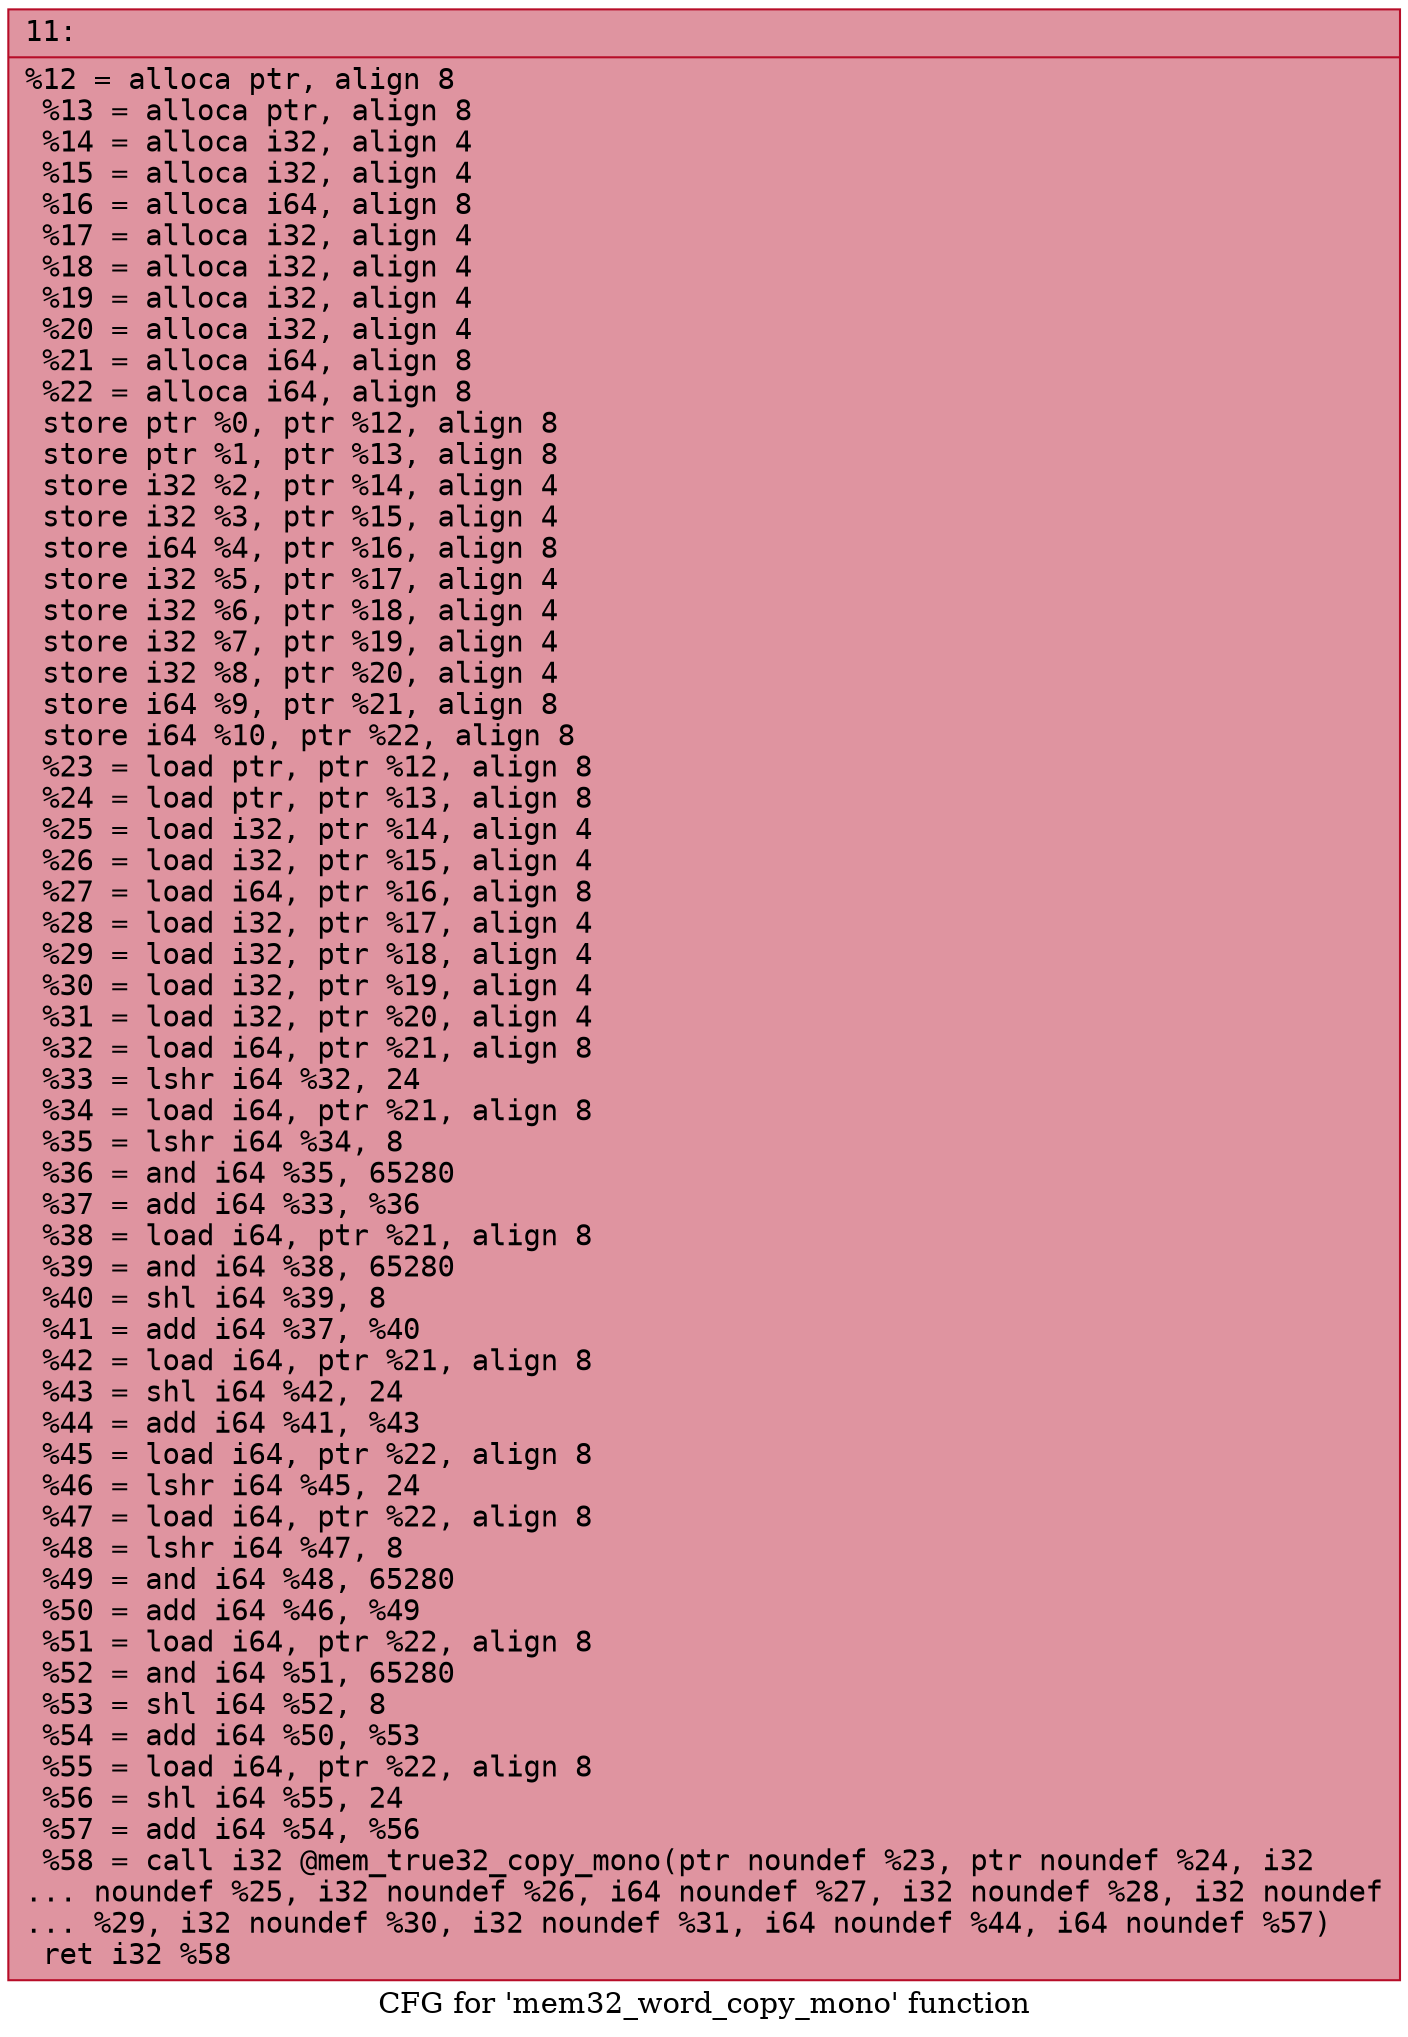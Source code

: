 digraph "CFG for 'mem32_word_copy_mono' function" {
	label="CFG for 'mem32_word_copy_mono' function";

	Node0x600000a4bf20 [shape=record,color="#b70d28ff", style=filled, fillcolor="#b70d2870" fontname="Courier",label="{11:\l|  %12 = alloca ptr, align 8\l  %13 = alloca ptr, align 8\l  %14 = alloca i32, align 4\l  %15 = alloca i32, align 4\l  %16 = alloca i64, align 8\l  %17 = alloca i32, align 4\l  %18 = alloca i32, align 4\l  %19 = alloca i32, align 4\l  %20 = alloca i32, align 4\l  %21 = alloca i64, align 8\l  %22 = alloca i64, align 8\l  store ptr %0, ptr %12, align 8\l  store ptr %1, ptr %13, align 8\l  store i32 %2, ptr %14, align 4\l  store i32 %3, ptr %15, align 4\l  store i64 %4, ptr %16, align 8\l  store i32 %5, ptr %17, align 4\l  store i32 %6, ptr %18, align 4\l  store i32 %7, ptr %19, align 4\l  store i32 %8, ptr %20, align 4\l  store i64 %9, ptr %21, align 8\l  store i64 %10, ptr %22, align 8\l  %23 = load ptr, ptr %12, align 8\l  %24 = load ptr, ptr %13, align 8\l  %25 = load i32, ptr %14, align 4\l  %26 = load i32, ptr %15, align 4\l  %27 = load i64, ptr %16, align 8\l  %28 = load i32, ptr %17, align 4\l  %29 = load i32, ptr %18, align 4\l  %30 = load i32, ptr %19, align 4\l  %31 = load i32, ptr %20, align 4\l  %32 = load i64, ptr %21, align 8\l  %33 = lshr i64 %32, 24\l  %34 = load i64, ptr %21, align 8\l  %35 = lshr i64 %34, 8\l  %36 = and i64 %35, 65280\l  %37 = add i64 %33, %36\l  %38 = load i64, ptr %21, align 8\l  %39 = and i64 %38, 65280\l  %40 = shl i64 %39, 8\l  %41 = add i64 %37, %40\l  %42 = load i64, ptr %21, align 8\l  %43 = shl i64 %42, 24\l  %44 = add i64 %41, %43\l  %45 = load i64, ptr %22, align 8\l  %46 = lshr i64 %45, 24\l  %47 = load i64, ptr %22, align 8\l  %48 = lshr i64 %47, 8\l  %49 = and i64 %48, 65280\l  %50 = add i64 %46, %49\l  %51 = load i64, ptr %22, align 8\l  %52 = and i64 %51, 65280\l  %53 = shl i64 %52, 8\l  %54 = add i64 %50, %53\l  %55 = load i64, ptr %22, align 8\l  %56 = shl i64 %55, 24\l  %57 = add i64 %54, %56\l  %58 = call i32 @mem_true32_copy_mono(ptr noundef %23, ptr noundef %24, i32\l... noundef %25, i32 noundef %26, i64 noundef %27, i32 noundef %28, i32 noundef\l... %29, i32 noundef %30, i32 noundef %31, i64 noundef %44, i64 noundef %57)\l  ret i32 %58\l}"];
}
